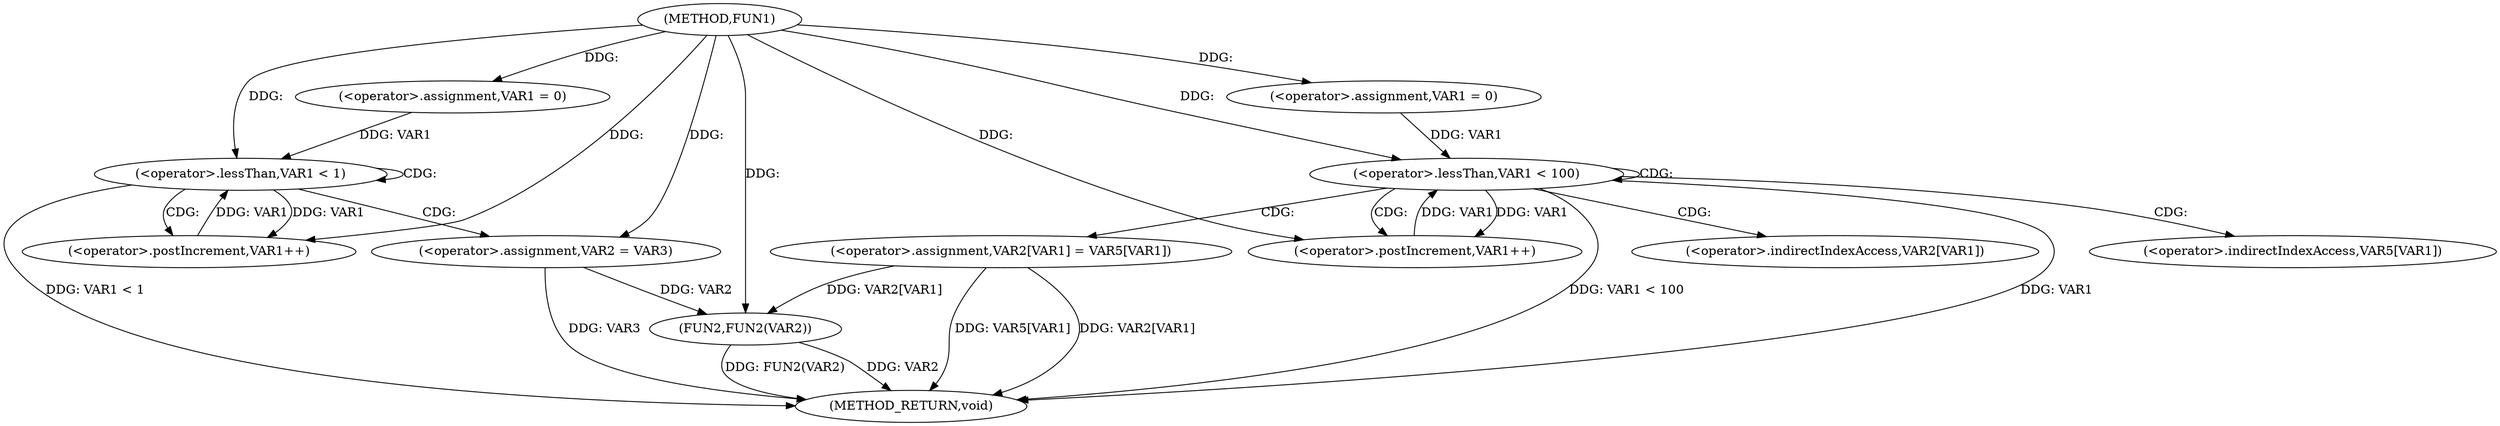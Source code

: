 digraph FUN1 {  
"1000100" [label = "(METHOD,FUN1)" ]
"1000141" [label = "(METHOD_RETURN,void)" ]
"1000107" [label = "(<operator>.assignment,VAR1 = 0)" ]
"1000110" [label = "(<operator>.lessThan,VAR1 < 1)" ]
"1000113" [label = "(<operator>.postIncrement,VAR1++)" ]
"1000116" [label = "(<operator>.assignment,VAR2 = VAR3)" ]
"1000123" [label = "(<operator>.assignment,VAR1 = 0)" ]
"1000126" [label = "(<operator>.lessThan,VAR1 < 100)" ]
"1000129" [label = "(<operator>.postIncrement,VAR1++)" ]
"1000132" [label = "(<operator>.assignment,VAR2[VAR1] = VAR5[VAR1])" ]
"1000139" [label = "(FUN2,FUN2(VAR2))" ]
"1000133" [label = "(<operator>.indirectIndexAccess,VAR2[VAR1])" ]
"1000136" [label = "(<operator>.indirectIndexAccess,VAR5[VAR1])" ]
  "1000126" -> "1000141"  [ label = "DDG: VAR1 < 100"] 
  "1000139" -> "1000141"  [ label = "DDG: VAR2"] 
  "1000126" -> "1000141"  [ label = "DDG: VAR1"] 
  "1000116" -> "1000141"  [ label = "DDG: VAR3"] 
  "1000132" -> "1000141"  [ label = "DDG: VAR2[VAR1]"] 
  "1000132" -> "1000141"  [ label = "DDG: VAR5[VAR1]"] 
  "1000139" -> "1000141"  [ label = "DDG: FUN2(VAR2)"] 
  "1000110" -> "1000141"  [ label = "DDG: VAR1 < 1"] 
  "1000100" -> "1000107"  [ label = "DDG: "] 
  "1000107" -> "1000110"  [ label = "DDG: VAR1"] 
  "1000113" -> "1000110"  [ label = "DDG: VAR1"] 
  "1000100" -> "1000110"  [ label = "DDG: "] 
  "1000110" -> "1000113"  [ label = "DDG: VAR1"] 
  "1000100" -> "1000113"  [ label = "DDG: "] 
  "1000100" -> "1000116"  [ label = "DDG: "] 
  "1000100" -> "1000123"  [ label = "DDG: "] 
  "1000129" -> "1000126"  [ label = "DDG: VAR1"] 
  "1000123" -> "1000126"  [ label = "DDG: VAR1"] 
  "1000100" -> "1000126"  [ label = "DDG: "] 
  "1000126" -> "1000129"  [ label = "DDG: VAR1"] 
  "1000100" -> "1000129"  [ label = "DDG: "] 
  "1000116" -> "1000139"  [ label = "DDG: VAR2"] 
  "1000132" -> "1000139"  [ label = "DDG: VAR2[VAR1]"] 
  "1000100" -> "1000139"  [ label = "DDG: "] 
  "1000110" -> "1000110"  [ label = "CDG: "] 
  "1000110" -> "1000116"  [ label = "CDG: "] 
  "1000110" -> "1000113"  [ label = "CDG: "] 
  "1000126" -> "1000132"  [ label = "CDG: "] 
  "1000126" -> "1000129"  [ label = "CDG: "] 
  "1000126" -> "1000133"  [ label = "CDG: "] 
  "1000126" -> "1000136"  [ label = "CDG: "] 
  "1000126" -> "1000126"  [ label = "CDG: "] 
}
